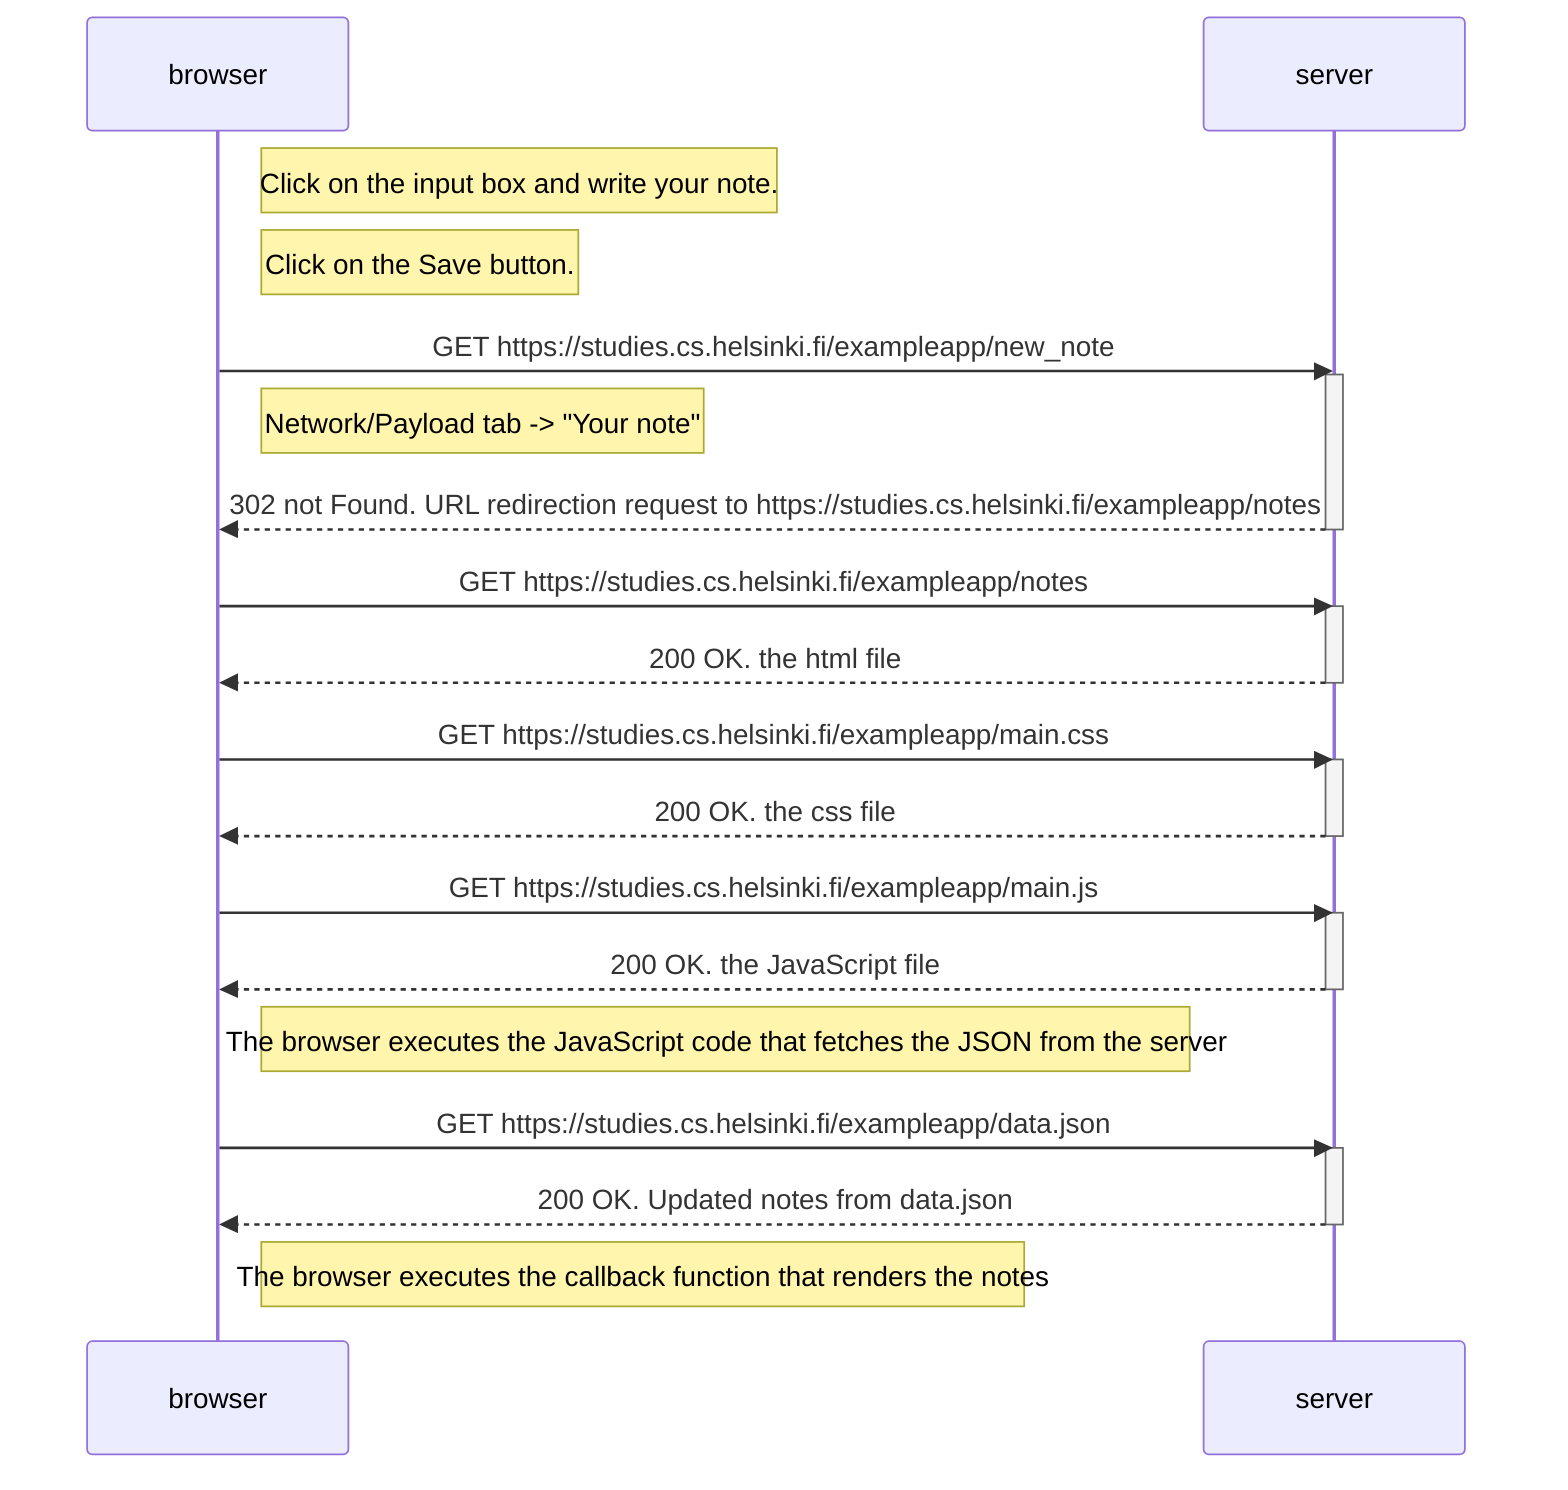 sequenceDiagram
    participant browser
    participant server

    Note right of browser: Click on the input box and write your note.

    Note right of browser: Click on the Save button.

    browser->>server: GET https://studies.cs.helsinki.fi/exampleapp/new_note
    activate server

    Note right of browser: Network/Payload tab -> "Your note"

    server-->>browser: 302 not Found. URL redirection request to https://studies.cs.helsinki.fi/exampleapp/notes
    deactivate server

    browser->>server: GET https://studies.cs.helsinki.fi/exampleapp/notes
    activate server
    server-->>browser: 200 OK. the html file
    deactivate server

    browser->>server: GET https://studies.cs.helsinki.fi/exampleapp/main.css
    activate server
    server-->>browser: 200 OK. the css file
    deactivate server

    browser->>server: GET https://studies.cs.helsinki.fi/exampleapp/main.js
    activate server
    server-->>browser: 200 OK. the JavaScript file
    deactivate server

    Note right of browser: The browser executes the JavaScript code that fetches the JSON from the server

    browser->>server: GET https://studies.cs.helsinki.fi/exampleapp/data.json
    activate server
    server-->>browser: 200 OK. Updated notes from data.json 
    deactivate server

    Note right of browser: The browser executes the callback function that renders the notes